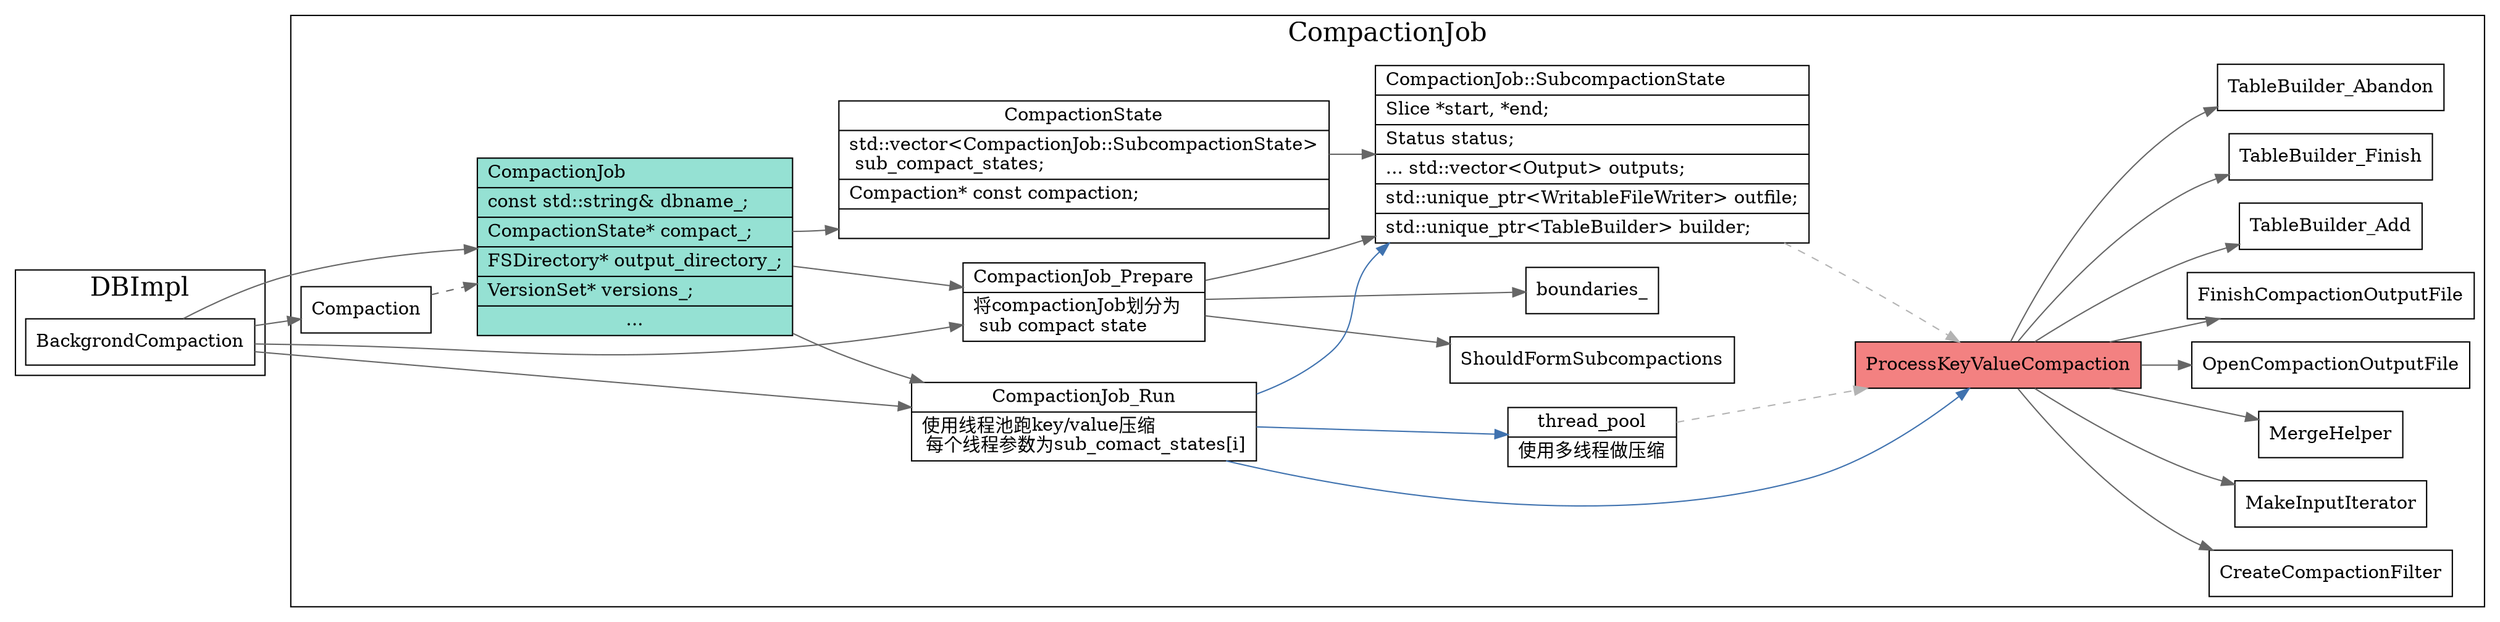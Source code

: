 digraph backgroun_compaction_job {
  node[shape=box];
  edge[color=gray40];
  newrank=true;
  rankdir=LR;
  subgraph cluster_CompactionJob {
    graph[label="CompactionJob";fontsize=20;];
    //compaction job
    CompactionJob[
      shape="record";
      fillcolor="#95e1d3"
      style=filled;
      label="{{
        CompactionJob\l|
          const std::string& dbname_;\l|
          <CompactionState> CompactionState* compact_;\l|
          FSDirectory* output_directory_;\l|
          VersionSet* versions_;\l|
          ...
      }}"
    ];
    CompactionJob:CompactionState -> CompactionState;
    CompactionState[
      shape="record"
      label="{{
        CompactionState|
          <SubcompactionState> std::vector\<CompactionJob::SubcompactionState\>\l sub_compact_states;\l|
          Compaction* const compaction;\l|
      }}"
    ];
    CompactionState:SubcompactionState -> sub_compact_states;
    Compaction -> CompactionJob[style=dashed];
    CompactionJob -> {
      CompactionJob_Prepare;
      CompactionJob_Run;
    }
    CompactionJob_Prepare[
      shape="record"
      label="{{
        CompactionJob_Prepare|
        将compactionJob划分为\l 
        sub compact state\l
      }}"
    ];
    CompactionJob_Prepare -> {
      sub_compact_states;
      ShouldFormSubcompactions;
      boundaries_;
    }

    CompactionJob_Run[shape="record";
      label="{{
        CompactionJob_Run|
        使用线程池跑key/value压缩\l
        每个线程参数为sub_comact_states[i]\l
      }}";
    ];
    thread_pool[
      shape="record"
      label="{{
        thread_pool|
        使用多线程做压缩
      }}"
    ];
    CompactionJob_Run -> {
      thread_pool;
      sub_compact_states;
      ProcessKeyValueCompaction;
    }[color="#3f72af"]

    sub_compact_states[shape="record";
      label="{{
        CompactionJob::SubcompactionState\l|
        Slice *start, *end;\l|
        Status status;\l|
        ...
        std::vector\<Output\> outputs;\l|
        std::unique_ptr\<WritableFileWriter\> outfile;\l|
        std::unique_ptr\<TableBuilder\> builder;\l
      }}";
    ];
    sub_compact_states -> ProcessKeyValueCompaction[style=dashed;color=gray70];
    thread_pool -> ProcessKeyValueCompaction[style=dashed;color=gray70];
    ProcessKeyValueCompaction[shape="record";
      fillcolor="#f38181";
      style=filled;
      label="{{
        ProcessKeyValueCompaction
      }}";
    ];
    ProcessKeyValueCompaction -> {
      CreateCompactionFilter;
      MakeInputIterator;
      MergeHelper;
      OpenCompactionOutputFile;
      FinishCompactionOutputFile;
      TableBuilder_Add;
      TableBuilder_Finish;
      TableBuilder_Abandon;
    }
  }
  subgraph cluster_DBImpl {
    graph[label="DBImpl";fontsize=20;];
    BackgrondCompaction -> {
      CompactionJob_Run;
      CompactionJob_Prepare;
      CompactionJob;
      Compaction;
    }
    
  }
}
